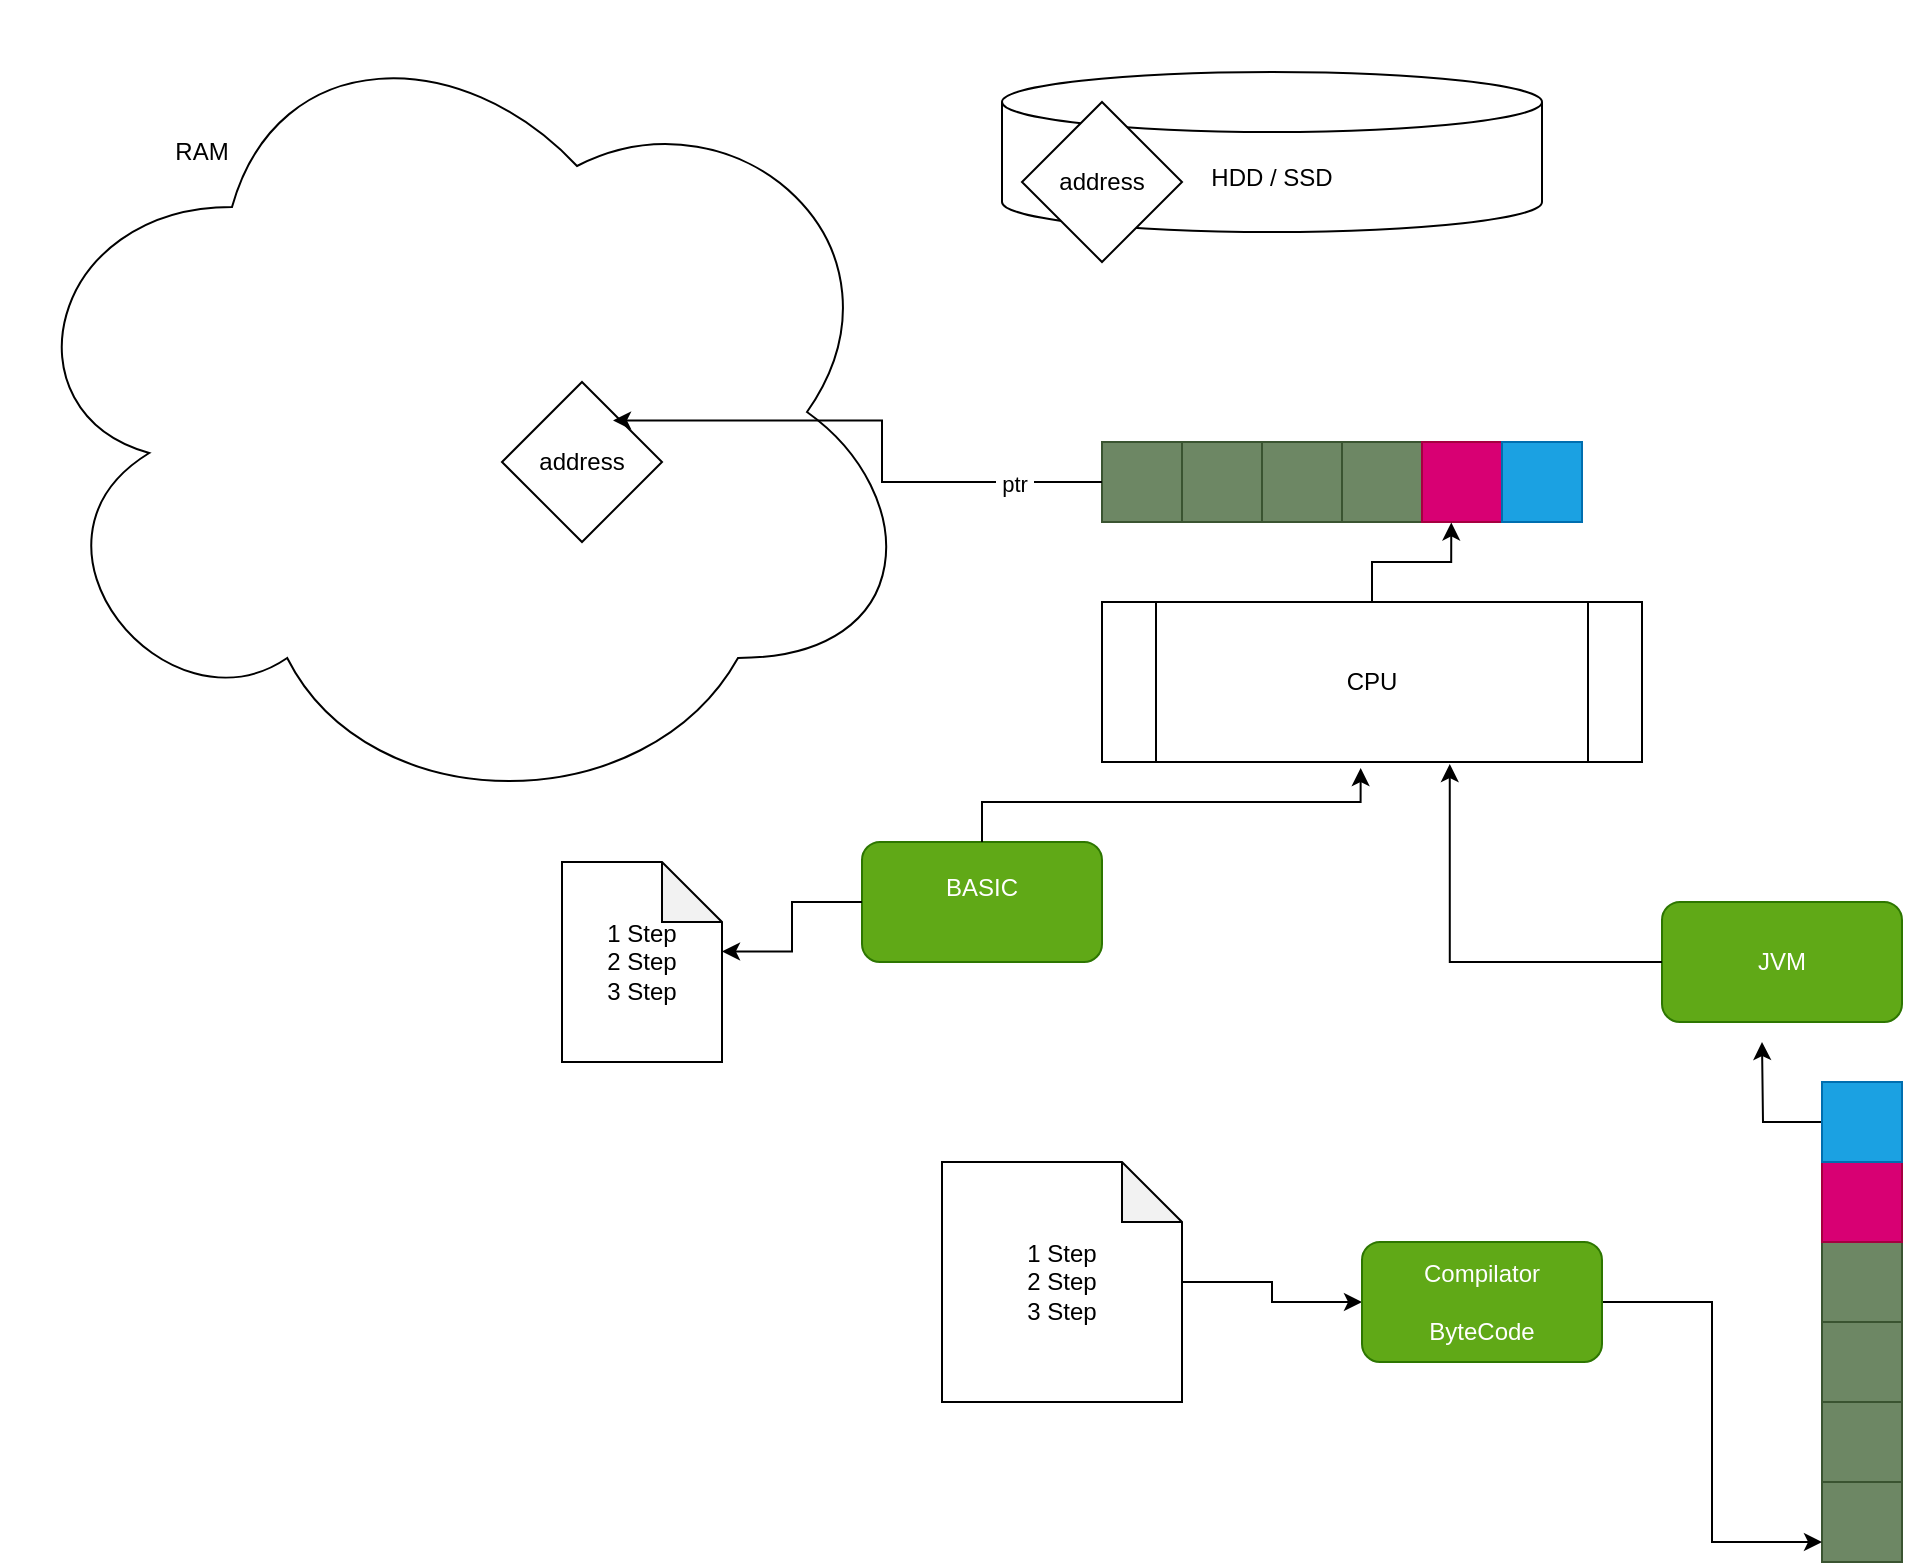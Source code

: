 <mxfile version="26.0.9" pages="5">
  <diagram name="Page-1" id="mUvsX1FCUK9cMkkjFUS0">
    <mxGraphModel dx="1100" dy="517" grid="1" gridSize="10" guides="1" tooltips="1" connect="1" arrows="1" fold="1" page="1" pageScale="1" pageWidth="1100" pageHeight="850" math="0" shadow="0">
      <root>
        <mxCell id="0" />
        <mxCell id="1" parent="0" />
        <mxCell id="ISF8ErJbANwZPm2cTQLr-1" value="" style="ellipse;shape=cloud;whiteSpace=wrap;html=1;" vertex="1" parent="1">
          <mxGeometry x="50" y="20" width="460" height="410" as="geometry" />
        </mxCell>
        <mxCell id="ISF8ErJbANwZPm2cTQLr-2" value="RAM" style="text;html=1;align=center;verticalAlign=middle;whiteSpace=wrap;rounded=0;" vertex="1" parent="1">
          <mxGeometry x="120" y="80" width="60" height="30" as="geometry" />
        </mxCell>
        <mxCell id="ISF8ErJbANwZPm2cTQLr-4" value="HDD / SSD" style="shape=cylinder3;whiteSpace=wrap;html=1;boundedLbl=1;backgroundOutline=1;size=15;" vertex="1" parent="1">
          <mxGeometry x="550" y="55" width="270" height="80" as="geometry" />
        </mxCell>
        <mxCell id="ISF8ErJbANwZPm2cTQLr-5" value="CPU" style="shape=process;whiteSpace=wrap;html=1;backgroundOutline=1;" vertex="1" parent="1">
          <mxGeometry x="600" y="320" width="270" height="80" as="geometry" />
        </mxCell>
        <mxCell id="ISF8ErJbANwZPm2cTQLr-6" value="" style="rounded=0;whiteSpace=wrap;html=1;fillColor=#6d8764;fontColor=#ffffff;strokeColor=#3A5431;" vertex="1" parent="1">
          <mxGeometry x="600" y="240" width="40" height="40" as="geometry" />
        </mxCell>
        <mxCell id="ISF8ErJbANwZPm2cTQLr-7" value="" style="rounded=0;whiteSpace=wrap;html=1;fillColor=#6d8764;fontColor=#ffffff;strokeColor=#3A5431;" vertex="1" parent="1">
          <mxGeometry x="640" y="240" width="40" height="40" as="geometry" />
        </mxCell>
        <mxCell id="ISF8ErJbANwZPm2cTQLr-8" value="" style="rounded=0;whiteSpace=wrap;html=1;fillColor=#6d8764;fontColor=#ffffff;strokeColor=#3A5431;" vertex="1" parent="1">
          <mxGeometry x="680" y="240" width="40" height="40" as="geometry" />
        </mxCell>
        <mxCell id="ISF8ErJbANwZPm2cTQLr-9" value="" style="rounded=0;whiteSpace=wrap;html=1;fillColor=#6d8764;fontColor=#ffffff;strokeColor=#3A5431;" vertex="1" parent="1">
          <mxGeometry x="720" y="240" width="40" height="40" as="geometry" />
        </mxCell>
        <mxCell id="ISF8ErJbANwZPm2cTQLr-10" value="" style="rounded=0;whiteSpace=wrap;html=1;fillColor=#d80073;fontColor=#ffffff;strokeColor=#A50040;" vertex="1" parent="1">
          <mxGeometry x="760" y="240" width="40" height="40" as="geometry" />
        </mxCell>
        <mxCell id="ISF8ErJbANwZPm2cTQLr-11" value="" style="rounded=0;whiteSpace=wrap;html=1;fillColor=#1ba1e2;fontColor=#ffffff;strokeColor=#006EAF;" vertex="1" parent="1">
          <mxGeometry x="800" y="240" width="40" height="40" as="geometry" />
        </mxCell>
        <mxCell id="ISF8ErJbANwZPm2cTQLr-12" style="edgeStyle=orthogonalEdgeStyle;rounded=0;orthogonalLoop=1;jettySize=auto;html=1;entryX=0.366;entryY=1.006;entryDx=0;entryDy=0;entryPerimeter=0;" edge="1" parent="1" source="ISF8ErJbANwZPm2cTQLr-5" target="ISF8ErJbANwZPm2cTQLr-10">
          <mxGeometry relative="1" as="geometry" />
        </mxCell>
        <mxCell id="ISF8ErJbANwZPm2cTQLr-13" value="address" style="rhombus;whiteSpace=wrap;html=1;" vertex="1" parent="1">
          <mxGeometry x="300" y="210" width="80" height="80" as="geometry" />
        </mxCell>
        <mxCell id="ISF8ErJbANwZPm2cTQLr-14" value="address" style="rhombus;whiteSpace=wrap;html=1;" vertex="1" parent="1">
          <mxGeometry x="560" y="70" width="80" height="80" as="geometry" />
        </mxCell>
        <mxCell id="ISF8ErJbANwZPm2cTQLr-15" style="edgeStyle=orthogonalEdgeStyle;rounded=0;orthogonalLoop=1;jettySize=auto;html=1;entryX=0.694;entryY=0.24;entryDx=0;entryDy=0;entryPerimeter=0;" edge="1" parent="1" source="ISF8ErJbANwZPm2cTQLr-6" target="ISF8ErJbANwZPm2cTQLr-13">
          <mxGeometry relative="1" as="geometry" />
        </mxCell>
        <mxCell id="ISF8ErJbANwZPm2cTQLr-16" value="&amp;nbsp;ptr&amp;nbsp;" style="edgeLabel;html=1;align=center;verticalAlign=middle;resizable=0;points=[];" vertex="1" connectable="0" parent="ISF8ErJbANwZPm2cTQLr-15">
          <mxGeometry x="-0.682" y="1" relative="1" as="geometry">
            <mxPoint as="offset" />
          </mxGeometry>
        </mxCell>
        <mxCell id="ISF8ErJbANwZPm2cTQLr-17" value="BASIC&lt;br&gt;&lt;div&gt;&lt;br/&gt;&lt;/div&gt;" style="rounded=1;whiteSpace=wrap;html=1;fillColor=#60a917;fontColor=#ffffff;strokeColor=#2D7600;" vertex="1" parent="1">
          <mxGeometry x="480" y="440" width="120" height="60" as="geometry" />
        </mxCell>
        <mxCell id="ISF8ErJbANwZPm2cTQLr-18" value="1 Step&lt;br&gt;2 Step&lt;br&gt;3 Step" style="shape=note;whiteSpace=wrap;html=1;backgroundOutline=1;darkOpacity=0.05;" vertex="1" parent="1">
          <mxGeometry x="330" y="450" width="80" height="100" as="geometry" />
        </mxCell>
        <mxCell id="ISF8ErJbANwZPm2cTQLr-19" style="edgeStyle=orthogonalEdgeStyle;rounded=0;orthogonalLoop=1;jettySize=auto;html=1;entryX=1;entryY=0.447;entryDx=0;entryDy=0;entryPerimeter=0;" edge="1" parent="1" source="ISF8ErJbANwZPm2cTQLr-17" target="ISF8ErJbANwZPm2cTQLr-18">
          <mxGeometry relative="1" as="geometry" />
        </mxCell>
        <mxCell id="ISF8ErJbANwZPm2cTQLr-20" style="edgeStyle=orthogonalEdgeStyle;rounded=0;orthogonalLoop=1;jettySize=auto;html=1;entryX=0.479;entryY=1.038;entryDx=0;entryDy=0;entryPerimeter=0;" edge="1" parent="1" source="ISF8ErJbANwZPm2cTQLr-17" target="ISF8ErJbANwZPm2cTQLr-5">
          <mxGeometry relative="1" as="geometry" />
        </mxCell>
        <mxCell id="ISF8ErJbANwZPm2cTQLr-31" style="edgeStyle=orthogonalEdgeStyle;rounded=0;orthogonalLoop=1;jettySize=auto;html=1;entryX=0;entryY=0.5;entryDx=0;entryDy=0;" edge="1" parent="1" source="ISF8ErJbANwZPm2cTQLr-21" target="ISF8ErJbANwZPm2cTQLr-30">
          <mxGeometry relative="1" as="geometry" />
        </mxCell>
        <mxCell id="ISF8ErJbANwZPm2cTQLr-21" value="1 Step&lt;br&gt;2 Step&lt;br&gt;3 Step" style="shape=note;whiteSpace=wrap;html=1;backgroundOutline=1;darkOpacity=0.05;" vertex="1" parent="1">
          <mxGeometry x="520" y="600" width="120" height="120" as="geometry" />
        </mxCell>
        <mxCell id="ISF8ErJbANwZPm2cTQLr-22" value="&lt;div&gt;JVM&lt;/div&gt;" style="rounded=1;whiteSpace=wrap;html=1;fillColor=#60a917;fontColor=#ffffff;strokeColor=#2D7600;" vertex="1" parent="1">
          <mxGeometry x="880" y="470" width="120" height="60" as="geometry" />
        </mxCell>
        <mxCell id="ISF8ErJbANwZPm2cTQLr-23" style="edgeStyle=orthogonalEdgeStyle;rounded=0;orthogonalLoop=1;jettySize=auto;html=1;entryX=0.644;entryY=1.013;entryDx=0;entryDy=0;entryPerimeter=0;" edge="1" parent="1" source="ISF8ErJbANwZPm2cTQLr-22" target="ISF8ErJbANwZPm2cTQLr-5">
          <mxGeometry relative="1" as="geometry" />
        </mxCell>
        <mxCell id="ISF8ErJbANwZPm2cTQLr-24" value="" style="rounded=0;whiteSpace=wrap;html=1;fillColor=#6d8764;fontColor=#ffffff;strokeColor=#3A5431;" vertex="1" parent="1">
          <mxGeometry x="960" y="760" width="40" height="40" as="geometry" />
        </mxCell>
        <mxCell id="ISF8ErJbANwZPm2cTQLr-25" value="" style="rounded=0;whiteSpace=wrap;html=1;fillColor=#6d8764;fontColor=#ffffff;strokeColor=#3A5431;" vertex="1" parent="1">
          <mxGeometry x="960" y="720" width="40" height="40" as="geometry" />
        </mxCell>
        <mxCell id="ISF8ErJbANwZPm2cTQLr-26" value="" style="rounded=0;whiteSpace=wrap;html=1;fillColor=#6d8764;fontColor=#ffffff;strokeColor=#3A5431;" vertex="1" parent="1">
          <mxGeometry x="960" y="680" width="40" height="40" as="geometry" />
        </mxCell>
        <mxCell id="ISF8ErJbANwZPm2cTQLr-27" value="" style="rounded=0;whiteSpace=wrap;html=1;fillColor=#6d8764;fontColor=#ffffff;strokeColor=#3A5431;" vertex="1" parent="1">
          <mxGeometry x="960" y="640" width="40" height="40" as="geometry" />
        </mxCell>
        <mxCell id="ISF8ErJbANwZPm2cTQLr-28" value="" style="rounded=0;whiteSpace=wrap;html=1;fillColor=#d80073;fontColor=#ffffff;strokeColor=#A50040;" vertex="1" parent="1">
          <mxGeometry x="960" y="600" width="40" height="40" as="geometry" />
        </mxCell>
        <mxCell id="ISF8ErJbANwZPm2cTQLr-33" style="edgeStyle=orthogonalEdgeStyle;rounded=0;orthogonalLoop=1;jettySize=auto;html=1;" edge="1" parent="1" source="ISF8ErJbANwZPm2cTQLr-29">
          <mxGeometry relative="1" as="geometry">
            <mxPoint x="930" y="540" as="targetPoint" />
          </mxGeometry>
        </mxCell>
        <mxCell id="ISF8ErJbANwZPm2cTQLr-29" value="" style="rounded=0;whiteSpace=wrap;html=1;fillColor=#1ba1e2;fontColor=#ffffff;strokeColor=#006EAF;" vertex="1" parent="1">
          <mxGeometry x="960" y="560" width="40" height="40" as="geometry" />
        </mxCell>
        <mxCell id="ISF8ErJbANwZPm2cTQLr-32" style="edgeStyle=orthogonalEdgeStyle;rounded=0;orthogonalLoop=1;jettySize=auto;html=1;entryX=0;entryY=0.75;entryDx=0;entryDy=0;" edge="1" parent="1" source="ISF8ErJbANwZPm2cTQLr-30" target="ISF8ErJbANwZPm2cTQLr-24">
          <mxGeometry relative="1" as="geometry" />
        </mxCell>
        <mxCell id="ISF8ErJbANwZPm2cTQLr-30" value="Compilator&lt;br&gt;&lt;br&gt;ByteCode" style="rounded=1;whiteSpace=wrap;html=1;fillColor=#60a917;fontColor=#ffffff;strokeColor=#2D7600;" vertex="1" parent="1">
          <mxGeometry x="730" y="640" width="120" height="60" as="geometry" />
        </mxCell>
      </root>
    </mxGraphModel>
  </diagram>
  <diagram id="FDs9aZ8qsGk3vQdgbjdA" name="Page-2">
    <mxGraphModel dx="1100" dy="1367" grid="1" gridSize="10" guides="1" tooltips="1" connect="1" arrows="1" fold="1" page="1" pageScale="1" pageWidth="1100" pageHeight="850" math="0" shadow="0">
      <root>
        <mxCell id="0" />
        <mxCell id="1" parent="0" />
        <mxCell id="JrNxj5cusKVHMkbj9XoP-4" value="" style="rounded=0;whiteSpace=wrap;html=1;" vertex="1" parent="1">
          <mxGeometry x="160" y="360" width="840" height="60" as="geometry" />
        </mxCell>
        <mxCell id="JrNxj5cusKVHMkbj9XoP-11" value="" style="ellipse;shape=cloud;whiteSpace=wrap;html=1;" vertex="1" parent="1">
          <mxGeometry x="70" y="570" width="270" height="140" as="geometry" />
        </mxCell>
        <mxCell id="JrNxj5cusKVHMkbj9XoP-7" value="2" style="rounded=1;whiteSpace=wrap;html=1;" vertex="1" parent="1">
          <mxGeometry x="400" y="330" width="120" height="60" as="geometry" />
        </mxCell>
        <mxCell id="JrNxj5cusKVHMkbj9XoP-10" value="Free" style="rounded=1;whiteSpace=wrap;html=1;" vertex="1" parent="1">
          <mxGeometry x="880" y="330" width="120" height="60" as="geometry" />
        </mxCell>
        <mxCell id="JrNxj5cusKVHMkbj9XoP-3" value="" style="rounded=0;whiteSpace=wrap;html=1;fillColor=#d80073;fontColor=#ffffff;strokeColor=#A50040;" vertex="1" parent="1">
          <mxGeometry x="160" y="150" width="600" height="60" as="geometry" />
        </mxCell>
        <mxCell id="MPmI5A0yAgjCRxa6a5NV-1" value="0" style="rounded=1;whiteSpace=wrap;html=1;" parent="1" vertex="1">
          <mxGeometry x="160" y="120" width="120" height="60" as="geometry" />
        </mxCell>
        <mxCell id="MPmI5A0yAgjCRxa6a5NV-2" value="1" style="rounded=1;whiteSpace=wrap;html=1;" parent="1" vertex="1">
          <mxGeometry x="280" y="120" width="120" height="60" as="geometry" />
        </mxCell>
        <mxCell id="MPmI5A0yAgjCRxa6a5NV-3" value="2" style="rounded=1;whiteSpace=wrap;html=1;" parent="1" vertex="1">
          <mxGeometry x="400" y="120" width="120" height="60" as="geometry" />
        </mxCell>
        <mxCell id="MPmI5A0yAgjCRxa6a5NV-4" value="3" style="rounded=1;whiteSpace=wrap;html=1;" parent="1" vertex="1">
          <mxGeometry x="520" y="120" width="120" height="60" as="geometry" />
        </mxCell>
        <mxCell id="MPmI5A0yAgjCRxa6a5NV-6" style="edgeStyle=orthogonalEdgeStyle;rounded=0;orthogonalLoop=1;jettySize=auto;html=1;entryX=0;entryY=0;entryDx=0;entryDy=0;" parent="1" source="MPmI5A0yAgjCRxa6a5NV-5" target="MPmI5A0yAgjCRxa6a5NV-1" edge="1">
          <mxGeometry relative="1" as="geometry" />
        </mxCell>
        <mxCell id="MPmI5A0yAgjCRxa6a5NV-7" style="edgeStyle=orthogonalEdgeStyle;rounded=0;orthogonalLoop=1;jettySize=auto;html=1;entryX=0;entryY=0;entryDx=0;entryDy=0;" parent="1" source="MPmI5A0yAgjCRxa6a5NV-5" target="MPmI5A0yAgjCRxa6a5NV-3" edge="1">
          <mxGeometry relative="1" as="geometry" />
        </mxCell>
        <mxCell id="MPmI5A0yAgjCRxa6a5NV-5" value="ArrayPtr" style="shape=step;perimeter=stepPerimeter;whiteSpace=wrap;html=1;fixedSize=1;" parent="1" vertex="1">
          <mxGeometry x="20" width="120" height="80" as="geometry" />
        </mxCell>
        <mxCell id="MPmI5A0yAgjCRxa6a5NV-8" value="4" style="rounded=1;whiteSpace=wrap;html=1;" parent="1" vertex="1">
          <mxGeometry x="640" y="120" width="120" height="60" as="geometry" />
        </mxCell>
        <mxCell id="MPmI5A0yAgjCRxa6a5NV-9" value="5" style="rounded=1;whiteSpace=wrap;html=1;fillColor=#1ba1e2;fontColor=#ffffff;strokeColor=#006EAF;" parent="1" vertex="1">
          <mxGeometry x="760" y="330" width="120" height="60" as="geometry" />
        </mxCell>
        <mxCell id="JrNxj5cusKVHMkbj9XoP-1" value="Other Array" style="ellipse;shape=cloud;whiteSpace=wrap;html=1;" vertex="1" parent="1">
          <mxGeometry x="790" y="-20" width="230" height="270" as="geometry" />
        </mxCell>
        <mxCell id="JrNxj5cusKVHMkbj9XoP-2" value="" style="shape=step;perimeter=stepPerimeter;whiteSpace=wrap;html=1;fixedSize=1;" vertex="1" parent="1">
          <mxGeometry x="40" y="285" width="120" height="80" as="geometry" />
        </mxCell>
        <mxCell id="JrNxj5cusKVHMkbj9XoP-5" value="0" style="rounded=1;whiteSpace=wrap;html=1;" vertex="1" parent="1">
          <mxGeometry x="160" y="330" width="120" height="60" as="geometry" />
        </mxCell>
        <mxCell id="JrNxj5cusKVHMkbj9XoP-6" value="1" style="rounded=1;whiteSpace=wrap;html=1;" vertex="1" parent="1">
          <mxGeometry x="280" y="330" width="120" height="60" as="geometry" />
        </mxCell>
        <mxCell id="JrNxj5cusKVHMkbj9XoP-8" value="3" style="rounded=1;whiteSpace=wrap;html=1;" vertex="1" parent="1">
          <mxGeometry x="520" y="330" width="120" height="60" as="geometry" />
        </mxCell>
        <mxCell id="JrNxj5cusKVHMkbj9XoP-9" value="4" style="rounded=1;whiteSpace=wrap;html=1;" vertex="1" parent="1">
          <mxGeometry x="640" y="330" width="120" height="60" as="geometry" />
        </mxCell>
        <mxCell id="JrNxj5cusKVHMkbj9XoP-18" style="edgeStyle=orthogonalEdgeStyle;rounded=0;orthogonalLoop=1;jettySize=auto;html=1;entryX=0;entryY=0.5;entryDx=0;entryDy=0;" edge="1" parent="1" source="JrNxj5cusKVHMkbj9XoP-12" target="JrNxj5cusKVHMkbj9XoP-13">
          <mxGeometry relative="1" as="geometry" />
        </mxCell>
        <mxCell id="JrNxj5cusKVHMkbj9XoP-12" value="0" style="rounded=1;whiteSpace=wrap;html=1;fillColor=#60a917;fontColor=#ffffff;strokeColor=#2D7600;" vertex="1" parent="1">
          <mxGeometry x="350" y="500" width="120" height="60" as="geometry" />
        </mxCell>
        <mxCell id="JrNxj5cusKVHMkbj9XoP-19" style="edgeStyle=orthogonalEdgeStyle;rounded=0;orthogonalLoop=1;jettySize=auto;html=1;" edge="1" parent="1" source="JrNxj5cusKVHMkbj9XoP-13" target="JrNxj5cusKVHMkbj9XoP-14">
          <mxGeometry relative="1" as="geometry" />
        </mxCell>
        <mxCell id="JrNxj5cusKVHMkbj9XoP-13" value="1" style="rounded=1;whiteSpace=wrap;html=1;" vertex="1" parent="1">
          <mxGeometry x="510" y="600" width="120" height="60" as="geometry" />
        </mxCell>
        <mxCell id="JrNxj5cusKVHMkbj9XoP-14" value="2" style="rounded=1;whiteSpace=wrap;html=1;" vertex="1" parent="1">
          <mxGeometry x="560" y="460" width="120" height="60" as="geometry" />
        </mxCell>
        <mxCell id="JrNxj5cusKVHMkbj9XoP-15" value="3" style="rounded=1;whiteSpace=wrap;html=1;" vertex="1" parent="1">
          <mxGeometry x="700" y="600" width="120" height="60" as="geometry" />
        </mxCell>
        <mxCell id="JrNxj5cusKVHMkbj9XoP-22" style="edgeStyle=orthogonalEdgeStyle;rounded=0;orthogonalLoop=1;jettySize=auto;html=1;entryX=0.5;entryY=0;entryDx=0;entryDy=0;" edge="1" parent="1" source="JrNxj5cusKVHMkbj9XoP-16" target="JrNxj5cusKVHMkbj9XoP-17">
          <mxGeometry relative="1" as="geometry" />
        </mxCell>
        <mxCell id="JrNxj5cusKVHMkbj9XoP-16" value="4" style="rounded=1;whiteSpace=wrap;html=1;" vertex="1" parent="1">
          <mxGeometry x="790" y="460" width="120" height="60" as="geometry" />
        </mxCell>
        <mxCell id="JrNxj5cusKVHMkbj9XoP-17" value="5" style="rounded=1;whiteSpace=wrap;html=1;fillColor=#1ba1e2;fontColor=#ffffff;strokeColor=#006EAF;" vertex="1" parent="1">
          <mxGeometry x="940" y="560" width="120" height="60" as="geometry" />
        </mxCell>
        <mxCell id="JrNxj5cusKVHMkbj9XoP-20" style="edgeStyle=orthogonalEdgeStyle;rounded=0;orthogonalLoop=1;jettySize=auto;html=1;entryX=0.45;entryY=-0.05;entryDx=0;entryDy=0;entryPerimeter=0;" edge="1" parent="1" source="JrNxj5cusKVHMkbj9XoP-14" target="JrNxj5cusKVHMkbj9XoP-15">
          <mxGeometry relative="1" as="geometry" />
        </mxCell>
        <mxCell id="JrNxj5cusKVHMkbj9XoP-21" style="edgeStyle=orthogonalEdgeStyle;rounded=0;orthogonalLoop=1;jettySize=auto;html=1;entryX=0.575;entryY=1;entryDx=0;entryDy=0;entryPerimeter=0;" edge="1" parent="1" source="JrNxj5cusKVHMkbj9XoP-15" target="JrNxj5cusKVHMkbj9XoP-16">
          <mxGeometry relative="1" as="geometry" />
        </mxCell>
        <mxCell id="JrNxj5cusKVHMkbj9XoP-24" style="edgeStyle=orthogonalEdgeStyle;rounded=0;orthogonalLoop=1;jettySize=auto;html=1;entryX=0;entryY=0.5;entryDx=0;entryDy=0;" edge="1" parent="1" source="JrNxj5cusKVHMkbj9XoP-23" target="JrNxj5cusKVHMkbj9XoP-12">
          <mxGeometry relative="1" as="geometry" />
        </mxCell>
        <mxCell id="JrNxj5cusKVHMkbj9XoP-23" value="Actor" style="shape=umlActor;verticalLabelPosition=bottom;verticalAlign=top;html=1;outlineConnect=0;" vertex="1" parent="1">
          <mxGeometry x="220" y="480" width="30" height="60" as="geometry" />
        </mxCell>
      </root>
    </mxGraphModel>
  </diagram>
  <diagram id="he8DsK2G1aytRYKVMKRR" name="Page-3">
    <mxGraphModel dx="1100" dy="517" grid="1" gridSize="10" guides="1" tooltips="1" connect="1" arrows="1" fold="1" page="1" pageScale="1" pageWidth="1100" pageHeight="850" math="0" shadow="0">
      <root>
        <mxCell id="0" />
        <mxCell id="1" parent="0" />
        <mxCell id="PRuwSdvZyMRkR9-432lw-1" value="Actor" style="shape=umlActor;verticalLabelPosition=bottom;verticalAlign=top;html=1;outlineConnect=0;" vertex="1" parent="1">
          <mxGeometry x="180" y="270" width="30" height="60" as="geometry" />
        </mxCell>
        <mxCell id="PRuwSdvZyMRkR9-432lw-4" style="edgeStyle=orthogonalEdgeStyle;rounded=0;orthogonalLoop=1;jettySize=auto;html=1;entryX=0;entryY=0.25;entryDx=0;entryDy=0;" edge="1" parent="1" source="PRuwSdvZyMRkR9-432lw-2" target="PRuwSdvZyMRkR9-432lw-3">
          <mxGeometry relative="1" as="geometry">
            <Array as="points">
              <mxPoint x="440" y="400" />
              <mxPoint x="440" y="280" />
            </Array>
          </mxGeometry>
        </mxCell>
        <mxCell id="PRuwSdvZyMRkR9-432lw-2" value="Thread GUI" style="rounded=0;whiteSpace=wrap;html=1;" vertex="1" parent="1">
          <mxGeometry x="280" y="160" width="120" height="480" as="geometry" />
        </mxCell>
        <mxCell id="PRuwSdvZyMRkR9-432lw-5" style="edgeStyle=orthogonalEdgeStyle;rounded=0;orthogonalLoop=1;jettySize=auto;html=1;entryX=1;entryY=0.75;entryDx=0;entryDy=0;" edge="1" parent="1" source="PRuwSdvZyMRkR9-432lw-3" target="PRuwSdvZyMRkR9-432lw-2">
          <mxGeometry relative="1" as="geometry">
            <Array as="points">
              <mxPoint x="480" y="400" />
              <mxPoint x="480" y="520" />
            </Array>
          </mxGeometry>
        </mxCell>
        <mxCell id="PRuwSdvZyMRkR9-432lw-3" value="Worker" style="rounded=0;whiteSpace=wrap;html=1;" vertex="1" parent="1">
          <mxGeometry x="520" y="160" width="120" height="480" as="geometry" />
        </mxCell>
      </root>
    </mxGraphModel>
  </diagram>
  <diagram id="PO5lgg8yURmUkcx6R7NW" name="Page-4">
    <mxGraphModel dx="1100" dy="517" grid="1" gridSize="10" guides="1" tooltips="1" connect="1" arrows="1" fold="1" page="1" pageScale="1" pageWidth="1100" pageHeight="850" math="0" shadow="0">
      <root>
        <mxCell id="0" />
        <mxCell id="1" parent="0" />
        <mxCell id="LaIw6sTyaIPcdVlXmdZ8-1" value="t1" style="shape=process;whiteSpace=wrap;html=1;backgroundOutline=1;" vertex="1" parent="1">
          <mxGeometry x="120" y="80" width="280" height="80" as="geometry" />
        </mxCell>
        <mxCell id="LaIw6sTyaIPcdVlXmdZ8-2" value="t2" style="shape=process;whiteSpace=wrap;html=1;backgroundOutline=1;" vertex="1" parent="1">
          <mxGeometry x="120" y="240" width="280" height="80" as="geometry" />
        </mxCell>
        <mxCell id="LaIw6sTyaIPcdVlXmdZ8-3" value="" style="ellipse;shape=cloud;whiteSpace=wrap;html=1;" vertex="1" parent="1">
          <mxGeometry x="560" y="120" width="310" height="170" as="geometry" />
        </mxCell>
        <mxCell id="LaIw6sTyaIPcdVlXmdZ8-4" value="Data" style="shape=cylinder3;whiteSpace=wrap;html=1;boundedLbl=1;backgroundOutline=1;size=15;" vertex="1" parent="1">
          <mxGeometry x="690" y="170" width="60" height="80" as="geometry" />
        </mxCell>
      </root>
    </mxGraphModel>
  </diagram>
  <diagram id="pskxTFryqlAbC-beG2me" name="Page-5">
    <mxGraphModel dx="1294" dy="608" grid="1" gridSize="10" guides="1" tooltips="1" connect="1" arrows="1" fold="1" page="1" pageScale="1" pageWidth="1100" pageHeight="850" math="0" shadow="0">
      <root>
        <mxCell id="0" />
        <mxCell id="1" parent="0" />
        <mxCell id="0N0VWoaWc-RpI-w1tNpc-37" value="" style="rounded=0;whiteSpace=wrap;html=1;" vertex="1" parent="1">
          <mxGeometry x="580" y="40" width="810" height="590" as="geometry" />
        </mxCell>
        <mxCell id="0N0VWoaWc-RpI-w1tNpc-56" value="" style="rounded=1;whiteSpace=wrap;html=1;" vertex="1" parent="1">
          <mxGeometry x="1050" y="340" width="230" height="210" as="geometry" />
        </mxCell>
        <mxCell id="0N0VWoaWc-RpI-w1tNpc-9" value="" style="rounded=0;whiteSpace=wrap;html=1;" vertex="1" parent="1">
          <mxGeometry x="40" y="40" width="480" height="700" as="geometry" />
        </mxCell>
        <mxCell id="0N0VWoaWc-RpI-w1tNpc-14" value="" style="rounded=1;whiteSpace=wrap;html=1;" vertex="1" parent="1">
          <mxGeometry x="180" y="240" width="330" height="260" as="geometry" />
        </mxCell>
        <mxCell id="0N0VWoaWc-RpI-w1tNpc-1" value="User" style="shape=umlActor;verticalLabelPosition=bottom;verticalAlign=top;html=1;outlineConnect=0;" vertex="1" parent="1">
          <mxGeometry x="90" y="160" width="30" height="60" as="geometry" />
        </mxCell>
        <mxCell id="0N0VWoaWc-RpI-w1tNpc-4" style="edgeStyle=orthogonalEdgeStyle;rounded=0;orthogonalLoop=1;jettySize=auto;html=1;" edge="1" parent="1" source="0N0VWoaWc-RpI-w1tNpc-2" target="0N0VWoaWc-RpI-w1tNpc-3">
          <mxGeometry relative="1" as="geometry" />
        </mxCell>
        <mxCell id="0N0VWoaWc-RpI-w1tNpc-2" value="html + css&lt;br&gt;&lt;br&gt;JS" style="shape=process;whiteSpace=wrap;html=1;backgroundOutline=1;" vertex="1" parent="1">
          <mxGeometry x="160" y="120" width="120" height="60" as="geometry" />
        </mxCell>
        <mxCell id="0N0VWoaWc-RpI-w1tNpc-23" style="edgeStyle=orthogonalEdgeStyle;rounded=0;orthogonalLoop=1;jettySize=auto;html=1;entryX=0;entryY=0.5;entryDx=0;entryDy=0;" edge="1" parent="1" source="0N0VWoaWc-RpI-w1tNpc-3" target="0N0VWoaWc-RpI-w1tNpc-17">
          <mxGeometry relative="1" as="geometry" />
        </mxCell>
        <mxCell id="0N0VWoaWc-RpI-w1tNpc-3" value="fetch" style="shape=process;whiteSpace=wrap;html=1;backgroundOutline=1;" vertex="1" parent="1">
          <mxGeometry x="300" y="220" width="120" height="60" as="geometry" />
        </mxCell>
        <mxCell id="0N0VWoaWc-RpI-w1tNpc-8" style="edgeStyle=orthogonalEdgeStyle;rounded=0;orthogonalLoop=1;jettySize=auto;html=1;entryX=0.5;entryY=0;entryDx=0;entryDy=0;" edge="1" parent="1" source="0N0VWoaWc-RpI-w1tNpc-5" target="0N0VWoaWc-RpI-w1tNpc-7">
          <mxGeometry relative="1" as="geometry" />
        </mxCell>
        <mxCell id="0N0VWoaWc-RpI-w1tNpc-5" value=".then&amp;nbsp;" style="shape=process;whiteSpace=wrap;html=1;backgroundOutline=1;" vertex="1" parent="1">
          <mxGeometry x="360" y="320" width="120" height="60" as="geometry" />
        </mxCell>
        <mxCell id="0N0VWoaWc-RpI-w1tNpc-6" style="edgeStyle=orthogonalEdgeStyle;rounded=0;orthogonalLoop=1;jettySize=auto;html=1;entryX=0.442;entryY=0.033;entryDx=0;entryDy=0;entryPerimeter=0;" edge="1" parent="1" source="0N0VWoaWc-RpI-w1tNpc-3" target="0N0VWoaWc-RpI-w1tNpc-5">
          <mxGeometry relative="1" as="geometry" />
        </mxCell>
        <mxCell id="0N0VWoaWc-RpI-w1tNpc-7" value=".then" style="shape=process;whiteSpace=wrap;html=1;backgroundOutline=1;" vertex="1" parent="1">
          <mxGeometry x="360" y="425" width="120" height="60" as="geometry" />
        </mxCell>
        <mxCell id="0N0VWoaWc-RpI-w1tNpc-10" value="FrontEnd" style="text;html=1;align=center;verticalAlign=middle;whiteSpace=wrap;rounded=0;" vertex="1" parent="1">
          <mxGeometry x="40" y="40" width="60" height="30" as="geometry" />
        </mxCell>
        <mxCell id="0N0VWoaWc-RpI-w1tNpc-11" value="Client" style="text;html=1;align=center;verticalAlign=middle;whiteSpace=wrap;rounded=0;" vertex="1" parent="1">
          <mxGeometry x="460" y="40" width="60" height="30" as="geometry" />
        </mxCell>
        <mxCell id="0N0VWoaWc-RpI-w1tNpc-15" value="async&lt;div&gt;&lt;br&gt;&lt;/div&gt;&lt;div&gt;&lt;br&gt;&lt;/div&gt;&lt;div&gt;Promise&lt;/div&gt;" style="text;html=1;align=center;verticalAlign=middle;whiteSpace=wrap;rounded=0;" vertex="1" parent="1">
          <mxGeometry x="190" y="315" width="110" height="110" as="geometry" />
        </mxCell>
        <mxCell id="0N0VWoaWc-RpI-w1tNpc-28" style="edgeStyle=orthogonalEdgeStyle;rounded=0;orthogonalLoop=1;jettySize=auto;html=1;entryX=0;entryY=0.5;entryDx=0;entryDy=0;" edge="1" parent="1" source="0N0VWoaWc-RpI-w1tNpc-16" target="0N0VWoaWc-RpI-w1tNpc-27">
          <mxGeometry relative="1" as="geometry" />
        </mxCell>
        <mxCell id="0N0VWoaWc-RpI-w1tNpc-16" value="controller" style="shape=process;whiteSpace=wrap;html=1;backgroundOutline=1;" vertex="1" parent="1">
          <mxGeometry x="840" y="120" width="120" height="40" as="geometry" />
        </mxCell>
        <mxCell id="0N0VWoaWc-RpI-w1tNpc-24" style="edgeStyle=orthogonalEdgeStyle;rounded=0;orthogonalLoop=1;jettySize=auto;html=1;entryX=0;entryY=0.5;entryDx=0;entryDy=0;" edge="1" parent="1" source="0N0VWoaWc-RpI-w1tNpc-17" target="0N0VWoaWc-RpI-w1tNpc-20">
          <mxGeometry relative="1" as="geometry" />
        </mxCell>
        <mxCell id="0N0VWoaWc-RpI-w1tNpc-25" style="edgeStyle=orthogonalEdgeStyle;rounded=0;orthogonalLoop=1;jettySize=auto;html=1;entryX=0;entryY=0.5;entryDx=0;entryDy=0;" edge="1" parent="1" source="0N0VWoaWc-RpI-w1tNpc-17" target="0N0VWoaWc-RpI-w1tNpc-21">
          <mxGeometry relative="1" as="geometry" />
        </mxCell>
        <mxCell id="0N0VWoaWc-RpI-w1tNpc-26" style="edgeStyle=orthogonalEdgeStyle;rounded=0;orthogonalLoop=1;jettySize=auto;html=1;entryX=0;entryY=0.5;entryDx=0;entryDy=0;" edge="1" parent="1" source="0N0VWoaWc-RpI-w1tNpc-17" target="0N0VWoaWc-RpI-w1tNpc-22">
          <mxGeometry relative="1" as="geometry" />
        </mxCell>
        <mxCell id="0N0VWoaWc-RpI-w1tNpc-17" value="Listenner&lt;br&gt;&lt;br&gt;Router" style="rhombus;whiteSpace=wrap;html=1;" vertex="1" parent="1">
          <mxGeometry x="600" y="170" width="120" height="120" as="geometry" />
        </mxCell>
        <mxCell id="0N0VWoaWc-RpI-w1tNpc-18" value="controller" style="shape=process;whiteSpace=wrap;html=1;backgroundOutline=1;" vertex="1" parent="1">
          <mxGeometry x="840" y="200" width="120" height="40" as="geometry" />
        </mxCell>
        <mxCell id="0N0VWoaWc-RpI-w1tNpc-19" value="controller" style="shape=process;whiteSpace=wrap;html=1;backgroundOutline=1;" vertex="1" parent="1">
          <mxGeometry x="840" y="280" width="120" height="40" as="geometry" />
        </mxCell>
        <mxCell id="0N0VWoaWc-RpI-w1tNpc-20" value="t1.controller" style="text;html=1;align=center;verticalAlign=middle;whiteSpace=wrap;rounded=0;" vertex="1" parent="1">
          <mxGeometry x="770" y="125" width="60" height="30" as="geometry" />
        </mxCell>
        <mxCell id="0N0VWoaWc-RpI-w1tNpc-21" value="t1.controller" style="text;html=1;align=center;verticalAlign=middle;whiteSpace=wrap;rounded=0;" vertex="1" parent="1">
          <mxGeometry x="770" y="205" width="60" height="30" as="geometry" />
        </mxCell>
        <mxCell id="0N0VWoaWc-RpI-w1tNpc-22" value="t1.controller" style="text;html=1;align=center;verticalAlign=middle;whiteSpace=wrap;rounded=0;" vertex="1" parent="1">
          <mxGeometry x="770" y="285" width="60" height="30" as="geometry" />
        </mxCell>
        <mxCell id="0N0VWoaWc-RpI-w1tNpc-31" style="edgeStyle=orthogonalEdgeStyle;rounded=0;orthogonalLoop=1;jettySize=auto;html=1;entryX=0;entryY=0.5;entryDx=0;entryDy=0;" edge="1" parent="1" source="0N0VWoaWc-RpI-w1tNpc-27" target="0N0VWoaWc-RpI-w1tNpc-30">
          <mxGeometry relative="1" as="geometry" />
        </mxCell>
        <mxCell id="0N0VWoaWc-RpI-w1tNpc-54" style="edgeStyle=orthogonalEdgeStyle;rounded=0;orthogonalLoop=1;jettySize=auto;html=1;entryX=0.5;entryY=0;entryDx=0;entryDy=0;" edge="1" parent="1" source="0N0VWoaWc-RpI-w1tNpc-27" target="0N0VWoaWc-RpI-w1tNpc-44">
          <mxGeometry relative="1" as="geometry" />
        </mxCell>
        <mxCell id="0N0VWoaWc-RpI-w1tNpc-27" value="Service&lt;br&gt;&lt;br&gt;BL" style="shape=process;whiteSpace=wrap;html=1;backgroundOutline=1;fillColor=#60a917;fontColor=#ffffff;strokeColor=#2D7600;" vertex="1" parent="1">
          <mxGeometry x="1040" y="110" width="120" height="60" as="geometry" />
        </mxCell>
        <mxCell id="0N0VWoaWc-RpI-w1tNpc-34" style="edgeStyle=orthogonalEdgeStyle;rounded=0;orthogonalLoop=1;jettySize=auto;html=1;entryX=1;entryY=0.5;entryDx=0;entryDy=0;" edge="1" parent="1" source="0N0VWoaWc-RpI-w1tNpc-29" target="0N0VWoaWc-RpI-w1tNpc-32">
          <mxGeometry relative="1" as="geometry">
            <Array as="points">
              <mxPoint x="1440" y="160" />
              <mxPoint x="1440" y="220" />
            </Array>
          </mxGeometry>
        </mxCell>
        <mxCell id="0N0VWoaWc-RpI-w1tNpc-29" value="DB" style="shape=cylinder3;whiteSpace=wrap;html=1;boundedLbl=1;backgroundOutline=1;size=15;" vertex="1" parent="1">
          <mxGeometry x="1480" y="80" width="80" height="160" as="geometry" />
        </mxCell>
        <mxCell id="0N0VWoaWc-RpI-w1tNpc-36" style="edgeStyle=orthogonalEdgeStyle;rounded=0;orthogonalLoop=1;jettySize=auto;html=1;entryX=0.5;entryY=1;entryDx=0;entryDy=0;" edge="1" parent="1" source="0N0VWoaWc-RpI-w1tNpc-32" target="0N0VWoaWc-RpI-w1tNpc-27">
          <mxGeometry relative="1" as="geometry" />
        </mxCell>
        <mxCell id="0N0VWoaWc-RpI-w1tNpc-32" value=".then" style="shape=process;whiteSpace=wrap;html=1;backgroundOutline=1;" vertex="1" parent="1">
          <mxGeometry x="1210" y="190" width="120" height="60" as="geometry" />
        </mxCell>
        <mxCell id="0N0VWoaWc-RpI-w1tNpc-30" value="Repository" style="shape=process;whiteSpace=wrap;html=1;backgroundOutline=1;" vertex="1" parent="1">
          <mxGeometry x="1210" y="110" width="120" height="60" as="geometry" />
        </mxCell>
        <mxCell id="0N0VWoaWc-RpI-w1tNpc-33" style="edgeStyle=orthogonalEdgeStyle;rounded=0;orthogonalLoop=1;jettySize=auto;html=1;entryX=-0.012;entryY=0.413;entryDx=0;entryDy=0;entryPerimeter=0;" edge="1" parent="1" source="0N0VWoaWc-RpI-w1tNpc-30" target="0N0VWoaWc-RpI-w1tNpc-29">
          <mxGeometry relative="1" as="geometry">
            <Array as="points">
              <mxPoint x="1440" y="140" />
              <mxPoint x="1440" y="146" />
            </Array>
          </mxGeometry>
        </mxCell>
        <mxCell id="0N0VWoaWc-RpI-w1tNpc-35" value="async" style="text;html=1;align=center;verticalAlign=middle;whiteSpace=wrap;rounded=0;" vertex="1" parent="1">
          <mxGeometry x="1360" y="160" width="60" height="30" as="geometry" />
        </mxCell>
        <mxCell id="0N0VWoaWc-RpI-w1tNpc-38" value="Server" style="text;html=1;align=center;verticalAlign=middle;whiteSpace=wrap;rounded=0;" vertex="1" parent="1">
          <mxGeometry x="580" y="40" width="60" height="30" as="geometry" />
        </mxCell>
        <mxCell id="0N0VWoaWc-RpI-w1tNpc-39" value="Backend" style="text;html=1;align=center;verticalAlign=middle;whiteSpace=wrap;rounded=0;" vertex="1" parent="1">
          <mxGeometry x="590" y="70" width="60" height="30" as="geometry" />
        </mxCell>
        <mxCell id="0N0VWoaWc-RpI-w1tNpc-40" value="RESTful API" style="text;html=1;align=center;verticalAlign=middle;whiteSpace=wrap;rounded=0;" vertex="1" parent="1">
          <mxGeometry x="580" y="110" width="140" height="30" as="geometry" />
        </mxCell>
        <mxCell id="0N0VWoaWc-RpI-w1tNpc-41" value="Notifications&lt;br&gt;&lt;br&gt;- WebSocket (SocketIo)&lt;br&gt;- SSE" style="rhombus;whiteSpace=wrap;html=1;" vertex="1" parent="1">
          <mxGeometry x="600" y="410" width="180" height="180" as="geometry" />
        </mxCell>
        <mxCell id="0N0VWoaWc-RpI-w1tNpc-43" style="edgeStyle=orthogonalEdgeStyle;rounded=0;orthogonalLoop=1;jettySize=auto;html=1;" edge="1" parent="1" source="0N0VWoaWc-RpI-w1tNpc-42" target="0N0VWoaWc-RpI-w1tNpc-41">
          <mxGeometry relative="1" as="geometry">
            <Array as="points">
              <mxPoint x="485" y="570" />
              <mxPoint x="485" y="540" />
            </Array>
          </mxGeometry>
        </mxCell>
        <mxCell id="0N0VWoaWc-RpI-w1tNpc-42" value="Notifications&lt;br&gt;Listenner" style="shape=process;whiteSpace=wrap;html=1;backgroundOutline=1;" vertex="1" parent="1">
          <mxGeometry x="250" y="540" width="120" height="60" as="geometry" />
        </mxCell>
        <mxCell id="0N0VWoaWc-RpI-w1tNpc-53" value="" style="group" vertex="1" connectable="0" parent="1">
          <mxGeometry x="1100" y="380" width="140" height="140" as="geometry" />
        </mxCell>
        <mxCell id="0N0VWoaWc-RpI-w1tNpc-44" value="" style="ellipse;whiteSpace=wrap;html=1;aspect=fixed;" vertex="1" parent="0N0VWoaWc-RpI-w1tNpc-53">
          <mxGeometry width="80" height="80" as="geometry" />
        </mxCell>
        <mxCell id="0N0VWoaWc-RpI-w1tNpc-47" value="" style="ellipse;whiteSpace=wrap;html=1;aspect=fixed;" vertex="1" parent="0N0VWoaWc-RpI-w1tNpc-53">
          <mxGeometry x="10" y="10" width="80" height="80" as="geometry" />
        </mxCell>
        <mxCell id="0N0VWoaWc-RpI-w1tNpc-48" value="" style="ellipse;whiteSpace=wrap;html=1;aspect=fixed;" vertex="1" parent="0N0VWoaWc-RpI-w1tNpc-53">
          <mxGeometry x="20" y="20" width="80" height="80" as="geometry" />
        </mxCell>
        <mxCell id="0N0VWoaWc-RpI-w1tNpc-49" value="" style="ellipse;whiteSpace=wrap;html=1;aspect=fixed;" vertex="1" parent="0N0VWoaWc-RpI-w1tNpc-53">
          <mxGeometry x="30" y="30" width="80" height="80" as="geometry" />
        </mxCell>
        <mxCell id="0N0VWoaWc-RpI-w1tNpc-50" value="" style="ellipse;whiteSpace=wrap;html=1;aspect=fixed;" vertex="1" parent="0N0VWoaWc-RpI-w1tNpc-53">
          <mxGeometry x="40" y="40" width="80" height="80" as="geometry" />
        </mxCell>
        <mxCell id="0N0VWoaWc-RpI-w1tNpc-51" value="" style="ellipse;whiteSpace=wrap;html=1;aspect=fixed;" vertex="1" parent="0N0VWoaWc-RpI-w1tNpc-53">
          <mxGeometry x="50" y="50" width="80" height="80" as="geometry" />
        </mxCell>
        <mxCell id="0N0VWoaWc-RpI-w1tNpc-52" value="Jobs" style="ellipse;whiteSpace=wrap;html=1;aspect=fixed;" vertex="1" parent="0N0VWoaWc-RpI-w1tNpc-53">
          <mxGeometry x="60" y="60" width="80" height="80" as="geometry" />
        </mxCell>
        <mxCell id="0N0VWoaWc-RpI-w1tNpc-55" style="edgeStyle=orthogonalEdgeStyle;rounded=0;orthogonalLoop=1;jettySize=auto;html=1;" edge="1" parent="1" source="0N0VWoaWc-RpI-w1tNpc-52" target="0N0VWoaWc-RpI-w1tNpc-41">
          <mxGeometry relative="1" as="geometry" />
        </mxCell>
        <mxCell id="0N0VWoaWc-RpI-w1tNpc-57" value="Microservices" style="text;html=1;align=center;verticalAlign=middle;whiteSpace=wrap;rounded=0;" vertex="1" parent="1">
          <mxGeometry x="1190" y="350" width="60" height="30" as="geometry" />
        </mxCell>
      </root>
    </mxGraphModel>
  </diagram>
</mxfile>
